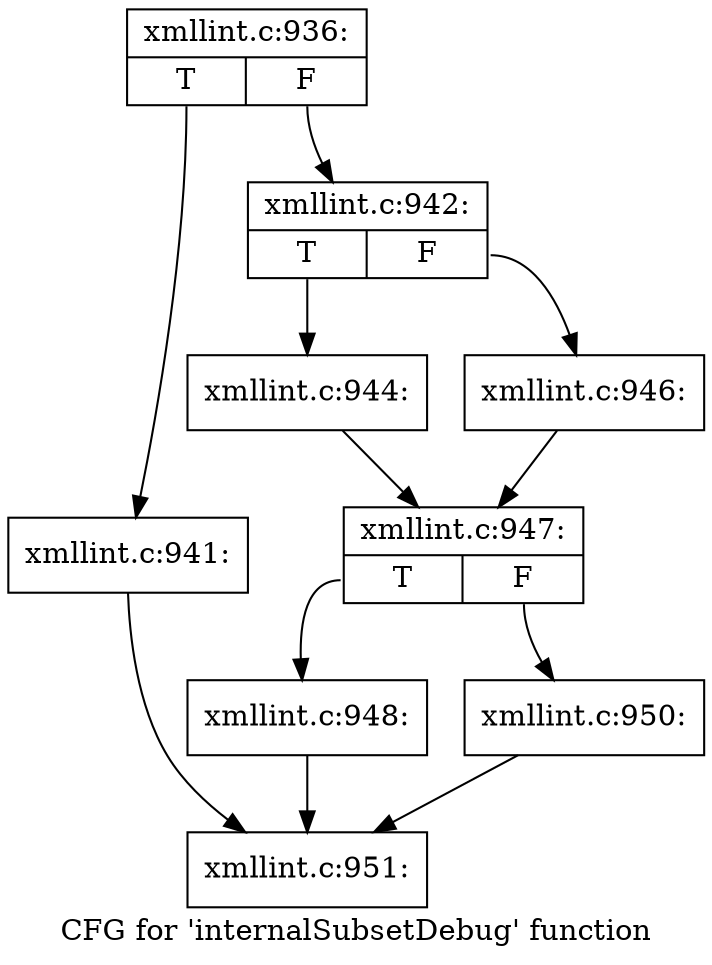 digraph "CFG for 'internalSubsetDebug' function" {
	label="CFG for 'internalSubsetDebug' function";

	Node0x556d1b542ac0 [shape=record,label="{xmllint.c:936:|{<s0>T|<s1>F}}"];
	Node0x556d1b542ac0:s0 -> Node0x556d1b4e0490;
	Node0x556d1b542ac0:s1 -> Node0x556d1b253cd0;
	Node0x556d1b4e0490 [shape=record,label="{xmllint.c:941:}"];
	Node0x556d1b4e0490 -> Node0x556d1b546a50;
	Node0x556d1b253cd0 [shape=record,label="{xmllint.c:942:|{<s0>T|<s1>F}}"];
	Node0x556d1b253cd0:s0 -> Node0x556d1b545fb0;
	Node0x556d1b253cd0:s1 -> Node0x556d1b546050;
	Node0x556d1b545fb0 [shape=record,label="{xmllint.c:944:}"];
	Node0x556d1b545fb0 -> Node0x556d1b546000;
	Node0x556d1b546050 [shape=record,label="{xmllint.c:946:}"];
	Node0x556d1b546050 -> Node0x556d1b546000;
	Node0x556d1b546000 [shape=record,label="{xmllint.c:947:|{<s0>T|<s1>F}}"];
	Node0x556d1b546000:s0 -> Node0x556d1b546a00;
	Node0x556d1b546000:s1 -> Node0x556d1b546aa0;
	Node0x556d1b546a00 [shape=record,label="{xmllint.c:948:}"];
	Node0x556d1b546a00 -> Node0x556d1b546a50;
	Node0x556d1b546aa0 [shape=record,label="{xmllint.c:950:}"];
	Node0x556d1b546aa0 -> Node0x556d1b546a50;
	Node0x556d1b546a50 [shape=record,label="{xmllint.c:951:}"];
}
